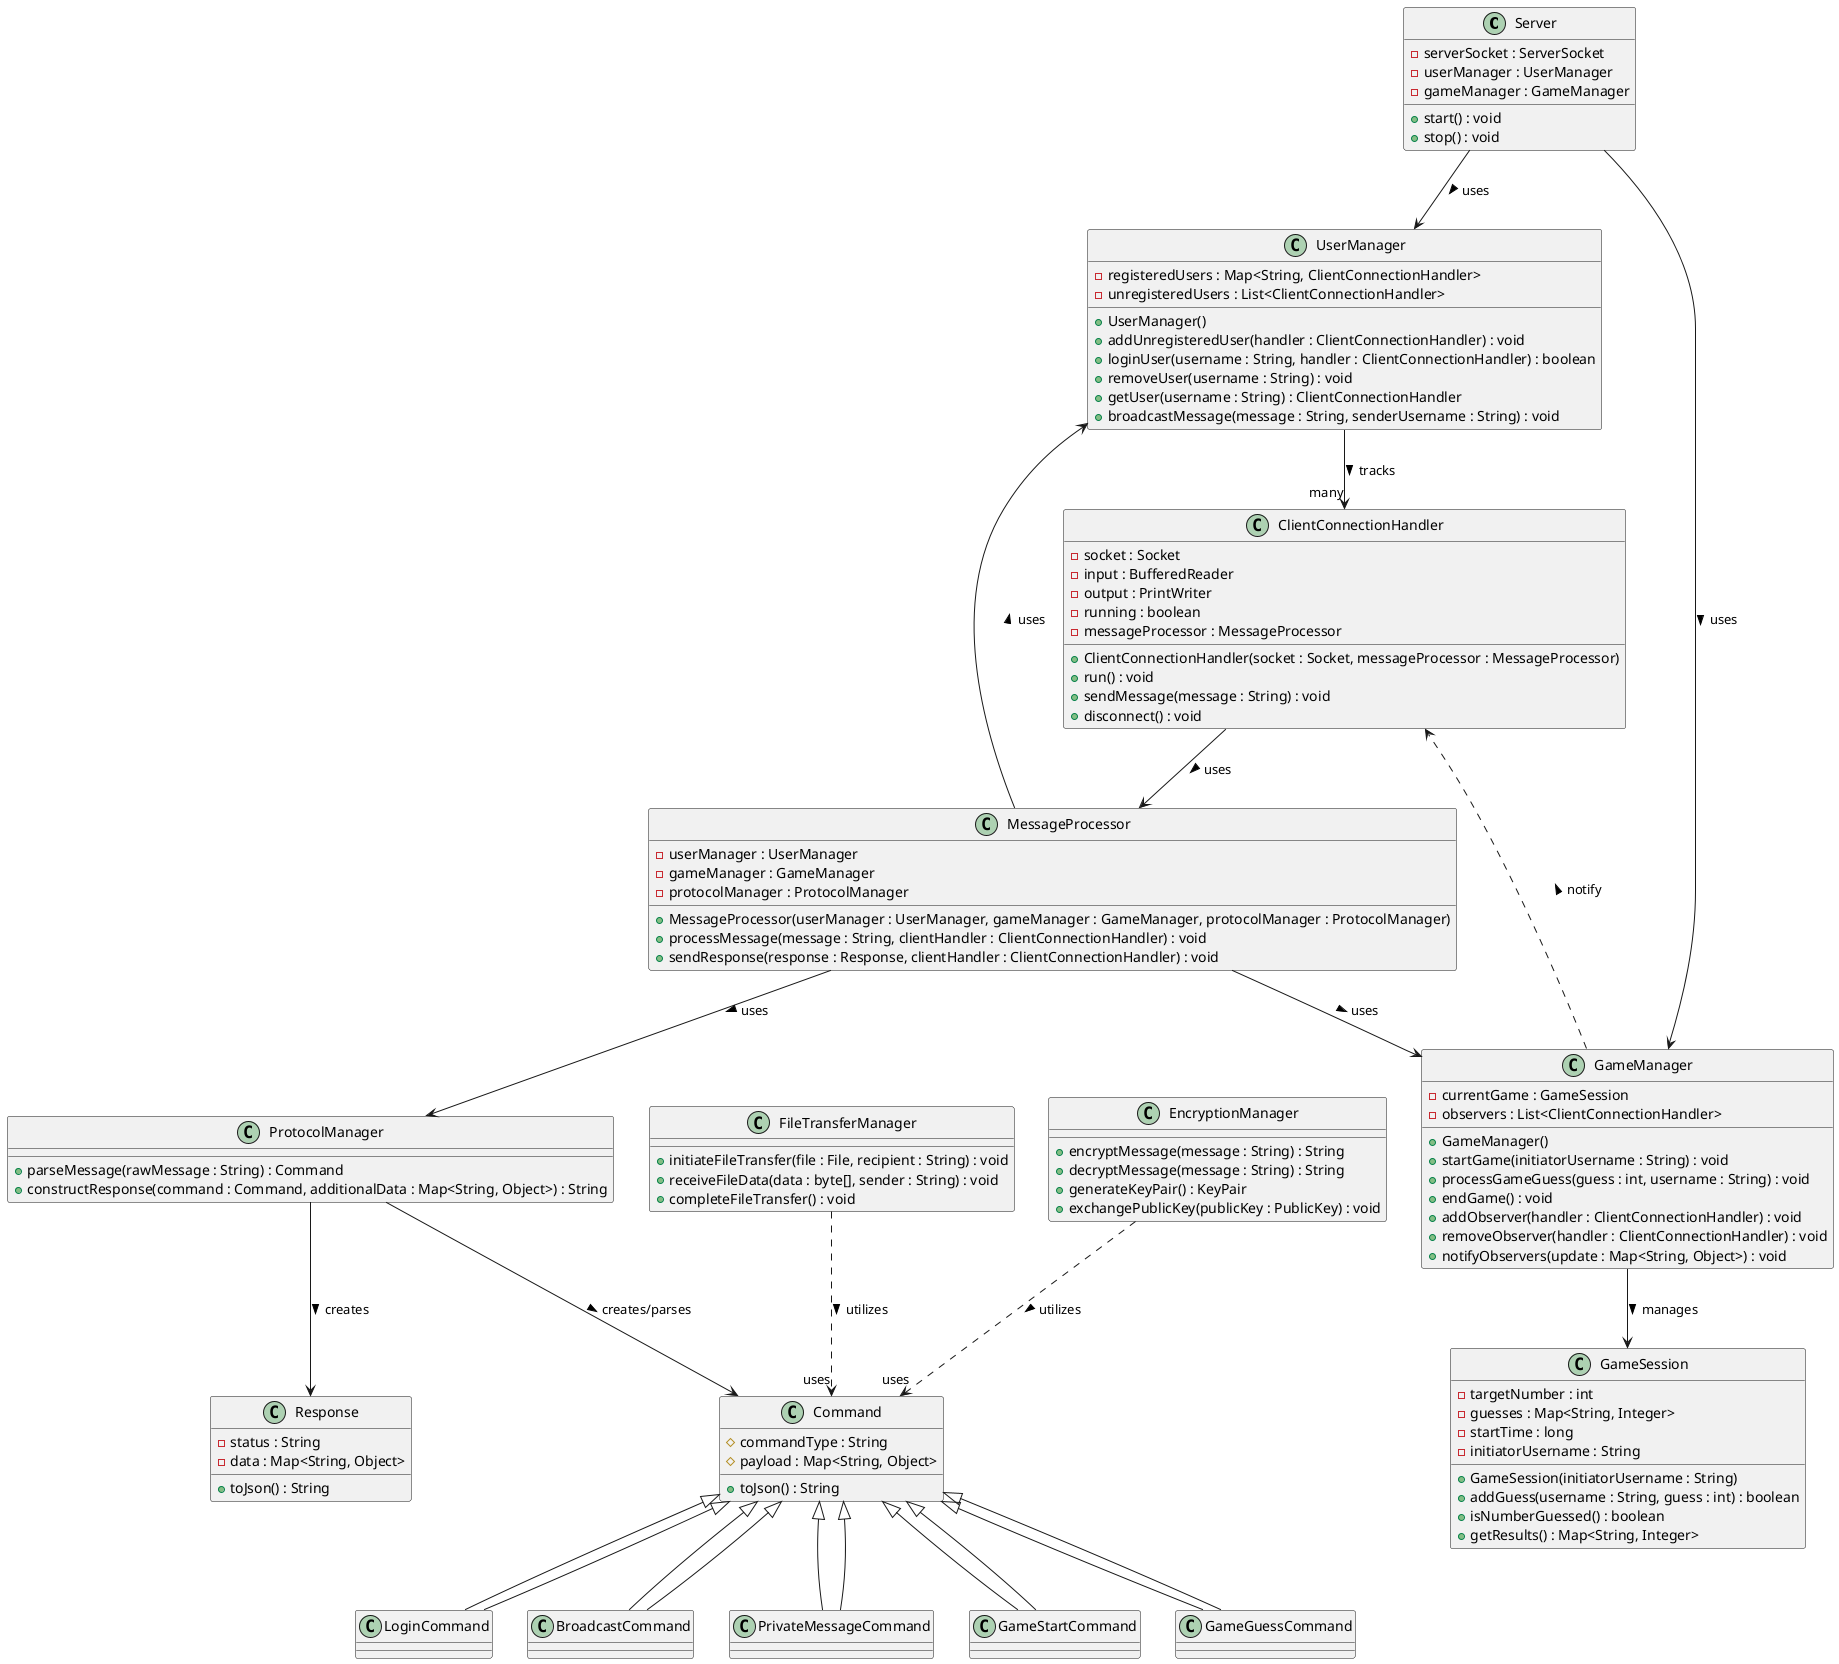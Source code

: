 @startuml

class Server {
    - serverSocket : ServerSocket
    - userManager : UserManager
    - gameManager : GameManager
    + start() : void
    + stop() : void
}

class UserManager {
    - registeredUsers : Map<String, ClientConnectionHandler>
    - unregisteredUsers : List<ClientConnectionHandler>
    + UserManager()
    + addUnregisteredUser(handler : ClientConnectionHandler) : void
    + loginUser(username : String, handler : ClientConnectionHandler) : boolean
    + removeUser(username : String) : void
    + getUser(username : String) : ClientConnectionHandler
    + broadcastMessage(message : String, senderUsername : String) : void
}

class ClientConnectionHandler {
    - socket : Socket
    - input : BufferedReader
    - output : PrintWriter
    - running : boolean
    - messageProcessor : MessageProcessor
    + ClientConnectionHandler(socket : Socket, messageProcessor : MessageProcessor)
    + run() : void
    + sendMessage(message : String) : void
    + disconnect() : void
}

class MessageProcessor {
    - userManager : UserManager
    - gameManager : GameManager
    - protocolManager : ProtocolManager
    + MessageProcessor(userManager : UserManager, gameManager : GameManager, protocolManager : ProtocolManager)
    + processMessage(message : String, clientHandler : ClientConnectionHandler) : void
    + sendResponse(response : Response, clientHandler : ClientConnectionHandler) : void
}

class ProtocolManager {
    + parseMessage(rawMessage : String) : Command
    + constructResponse(command : Command, additionalData : Map<String, Object>) : String
}

class Command {
    # commandType : String
    # payload : Map<String, Object>
    + toJson() : String
}

class LoginCommand extends Command {}
class BroadcastCommand extends Command {}
class PrivateMessageCommand extends Command {}
class GameStartCommand extends Command {}
class GameGuessCommand extends Command {}

class Response {
    - status : String
    - data : Map<String, Object>
    + toJson() : String
}

class GameManager {
    - currentGame : GameSession
    - observers : List<ClientConnectionHandler>
    + GameManager()
    + startGame(initiatorUsername : String) : void
    + processGameGuess(guess : int, username : String) : void
    + endGame() : void
    + addObserver(handler : ClientConnectionHandler) : void
    + removeObserver(handler : ClientConnectionHandler) : void
    + notifyObservers(update : Map<String, Object>) : void
}

class GameSession {
    - targetNumber : int
    - guesses : Map<String, Integer>
    - startTime : long
    - initiatorUsername : String
    + GameSession(initiatorUsername : String)
    + addGuess(username : String, guess : int) : boolean
    + isNumberGuessed() : boolean
    + getResults() : Map<String, Integer>
}

class FileTransferManager {
    + initiateFileTransfer(file : File, recipient : String) : void
    + receiveFileData(data : byte[], sender : String) : void
    + completeFileTransfer() : void
}

class EncryptionManager {
    + encryptMessage(message : String) : String
    + decryptMessage(message : String) : String
    + generateKeyPair() : KeyPair
    + exchangePublicKey(publicKey : PublicKey) : void
}


Server --> UserManager : uses >
Server --> GameManager : uses >
ClientConnectionHandler --> MessageProcessor : uses >
MessageProcessor --> ProtocolManager : uses >
MessageProcessor --> UserManager : uses >
MessageProcessor --> GameManager : uses >
UserManager --> "many" ClientConnectionHandler : tracks >
ProtocolManager --> Command : creates/parses >
Command <|-- LoginCommand
Command <|-- BroadcastCommand
Command <|-- PrivateMessageCommand
Command <|-- GameStartCommand
Command <|-- GameGuessCommand
ProtocolManager --> Response : creates >
GameManager --> GameSession : manages >
GameManager ..> ClientConnectionHandler : notify >
FileTransferManager ..> "uses" Command : utilizes >
EncryptionManager ..> "uses" Command : utilizes >

@enduml
